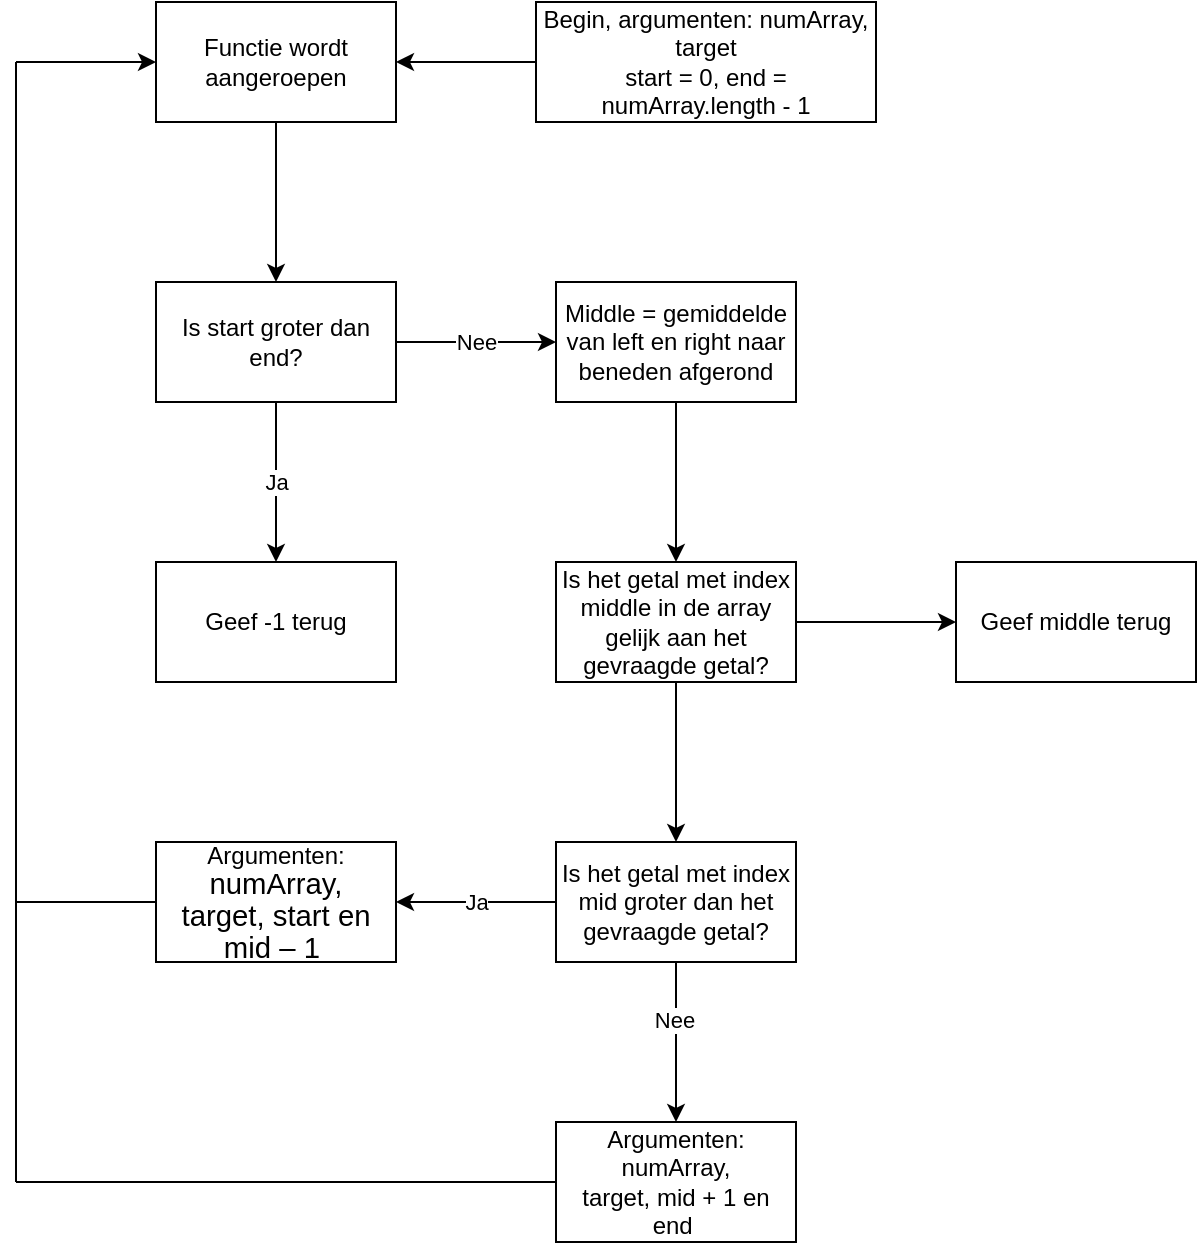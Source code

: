 <mxfile scale="1" border="20">
    <diagram id="ELDgpQVo4WXwPVdoa8FC" name="Page-1">
        <mxGraphModel dx="1263" dy="433" grid="1" gridSize="10" guides="1" tooltips="1" connect="1" arrows="1" fold="1" page="1" pageScale="1" pageWidth="850" pageHeight="1100" math="0" shadow="0">
            <root>
                <mxCell id="0"/>
                <mxCell id="1" parent="0"/>
                <mxCell id="4" value="" style="edgeStyle=none;html=1;" edge="1" parent="1" source="2" target="3">
                    <mxGeometry relative="1" as="geometry"/>
                </mxCell>
                <mxCell id="33" style="edgeStyle=none;html=1;exitX=0;exitY=0.5;exitDx=0;exitDy=0;strokeColor=default;fontFamily=Helvetica;fontSize=12;endArrow=none;endFill=0;startArrow=classic;startFill=1;" edge="1" parent="1" source="2">
                    <mxGeometry relative="1" as="geometry">
                        <mxPoint x="-80" y="50" as="targetPoint"/>
                    </mxGeometry>
                </mxCell>
                <mxCell id="2" value="Functie wordt aangeroepen" style="whiteSpace=wrap;html=1;" vertex="1" parent="1">
                    <mxGeometry x="-10" y="20" width="120" height="60" as="geometry"/>
                </mxCell>
                <mxCell id="11" value="Ja" style="edgeStyle=none;html=1;" edge="1" parent="1" source="3" target="10">
                    <mxGeometry relative="1" as="geometry"/>
                </mxCell>
                <mxCell id="13" value="Nee" style="edgeStyle=none;html=1;" edge="1" parent="1" source="3" target="12">
                    <mxGeometry relative="1" as="geometry"/>
                </mxCell>
                <mxCell id="3" value="Is start groter dan end?" style="whiteSpace=wrap;html=1;" vertex="1" parent="1">
                    <mxGeometry x="-10" y="160" width="120" height="60" as="geometry"/>
                </mxCell>
                <mxCell id="10" value="Geef -1 terug" style="whiteSpace=wrap;html=1;" vertex="1" parent="1">
                    <mxGeometry x="-10" y="300" width="120" height="60" as="geometry"/>
                </mxCell>
                <mxCell id="16" value="" style="edgeStyle=none;html=1;" edge="1" parent="1" source="12" target="15">
                    <mxGeometry relative="1" as="geometry"/>
                </mxCell>
                <mxCell id="12" value="Middle = gemiddelde van left en right naar beneden afgerond" style="whiteSpace=wrap;html=1;labelBackgroundColor=none;" vertex="1" parent="1">
                    <mxGeometry x="190" y="160" width="120" height="60" as="geometry"/>
                </mxCell>
                <mxCell id="18" value="" style="edgeStyle=none;html=1;" edge="1" parent="1" source="15" target="17">
                    <mxGeometry relative="1" as="geometry"/>
                </mxCell>
                <mxCell id="20" value="" style="edgeStyle=none;html=1;" edge="1" parent="1" source="15" target="19">
                    <mxGeometry relative="1" as="geometry"/>
                </mxCell>
                <mxCell id="15" value="&lt;span style=&quot;font-family: Helvetica; font-size: 12px; font-style: normal; font-variant-ligatures: normal; font-variant-caps: normal; font-weight: 400; letter-spacing: normal; orphans: 2; text-align: center; text-indent: 0px; text-transform: none; widows: 2; word-spacing: 0px; -webkit-text-stroke-width: 0px; text-decoration-thickness: initial; text-decoration-style: initial; text-decoration-color: initial; float: none; display: inline !important;&quot;&gt;Is het getal met index middle in de array gelijk aan het gevraagde getal?&lt;/span&gt;" style="whiteSpace=wrap;html=1;labelBackgroundColor=none;" vertex="1" parent="1">
                    <mxGeometry x="190" y="300" width="120" height="60" as="geometry"/>
                </mxCell>
                <mxCell id="17" value="Geef middle terug" style="whiteSpace=wrap;html=1;labelBackgroundColor=none;" vertex="1" parent="1">
                    <mxGeometry x="390" y="300" width="120" height="60" as="geometry"/>
                </mxCell>
                <mxCell id="22" value="Ja" style="edgeStyle=none;html=1;" edge="1" parent="1" source="19">
                    <mxGeometry relative="1" as="geometry">
                        <mxPoint x="110" y="470" as="targetPoint"/>
                    </mxGeometry>
                </mxCell>
                <mxCell id="26" value="" style="edgeStyle=none;html=1;fontFamily=Helvetica;" edge="1" parent="1" source="19" target="25">
                    <mxGeometry relative="1" as="geometry"/>
                </mxCell>
                <mxCell id="27" value="Nee" style="edgeLabel;html=1;align=center;verticalAlign=middle;resizable=0;points=[];fontFamily=Helvetica;" vertex="1" connectable="0" parent="26">
                    <mxGeometry x="-0.275" y="-1" relative="1" as="geometry">
                        <mxPoint as="offset"/>
                    </mxGeometry>
                </mxCell>
                <mxCell id="19" value="Is het getal met index mid groter dan het gevraagde getal?" style="whiteSpace=wrap;html=1;labelBackgroundColor=none;" vertex="1" parent="1">
                    <mxGeometry x="190" y="440" width="120" height="60" as="geometry"/>
                </mxCell>
                <mxCell id="28" style="edgeStyle=none;html=1;exitX=0;exitY=0.5;exitDx=0;exitDy=0;fontFamily=Helvetica;fontSize=12;endArrow=none;endFill=0;" edge="1" parent="1" source="24">
                    <mxGeometry relative="1" as="geometry">
                        <mxPoint x="-80" y="470" as="targetPoint"/>
                    </mxGeometry>
                </mxCell>
                <mxCell id="24" value="Argumenten:&lt;br&gt;&lt;span style=&quot;font-size:11.0pt;line-height:107%;&lt;br/&gt;font-family:&amp;quot;Calibri&amp;quot;,sans-serif;mso-ascii-theme-font:minor-latin;mso-fareast-font-family:&lt;br/&gt;Calibri;mso-fareast-theme-font:minor-latin;mso-hansi-theme-font:minor-latin;&lt;br/&gt;mso-bidi-font-family:&amp;quot;Times New Roman&amp;quot;;mso-bidi-theme-font:minor-bidi;&lt;br/&gt;mso-ansi-language:NL;mso-fareast-language:EN-US;mso-bidi-language:AR-SA&quot;&gt;numArray,&lt;br/&gt;target, start en mid – 1&amp;nbsp;&lt;/span&gt;" style="whiteSpace=wrap;html=1;labelBackgroundColor=none;" vertex="1" parent="1">
                    <mxGeometry x="-10" y="440" width="120" height="60" as="geometry"/>
                </mxCell>
                <mxCell id="29" style="edgeStyle=none;html=1;exitX=0;exitY=0.5;exitDx=0;exitDy=0;fontFamily=Helvetica;fontSize=12;strokeColor=default;endArrow=none;endFill=0;" edge="1" parent="1" source="25">
                    <mxGeometry relative="1" as="geometry">
                        <mxPoint x="-80" y="610" as="targetPoint"/>
                    </mxGeometry>
                </mxCell>
                <mxCell id="25" value="&lt;font style=&quot;font-size: 12px;&quot;&gt;Argumenten:&lt;br&gt;&lt;span style=&quot;line-height: 107%;&quot;&gt;numArray,&lt;br/&gt;target, mid + 1 en end&amp;nbsp;&lt;/span&gt;&lt;/font&gt;" style="whiteSpace=wrap;html=1;labelBackgroundColor=none;" vertex="1" parent="1">
                    <mxGeometry x="190" y="580" width="120" height="60" as="geometry"/>
                </mxCell>
                <mxCell id="30" value="" style="edgeStyle=none;orthogonalLoop=1;jettySize=auto;html=1;strokeColor=default;fontFamily=Helvetica;fontSize=12;endArrow=none;endFill=0;" edge="1" parent="1">
                    <mxGeometry width="100" relative="1" as="geometry">
                        <mxPoint x="-80" y="610" as="sourcePoint"/>
                        <mxPoint x="-80" y="50" as="targetPoint"/>
                        <Array as="points"/>
                    </mxGeometry>
                </mxCell>
                <mxCell id="32" style="edgeStyle=none;html=1;exitX=0;exitY=0.5;exitDx=0;exitDy=0;entryX=1;entryY=0.5;entryDx=0;entryDy=0;strokeColor=default;fontFamily=Helvetica;fontSize=12;endArrow=classic;endFill=1;" edge="1" parent="1" source="31" target="2">
                    <mxGeometry relative="1" as="geometry"/>
                </mxCell>
                <mxCell id="31" value="&lt;font style=&quot;font-size: 12px;&quot;&gt;Begin, argumenten:&amp;nbsp;numArray, target&lt;br style=&quot;&quot;&gt;start = 0, end = numArray.length - 1&lt;/font&gt;" style="whiteSpace=wrap;html=1;labelBackgroundColor=none;fontFamily=Helvetica;fontSize=12;" vertex="1" parent="1">
                    <mxGeometry x="180" y="20" width="170" height="60" as="geometry"/>
                </mxCell>
            </root>
        </mxGraphModel>
    </diagram>
</mxfile>